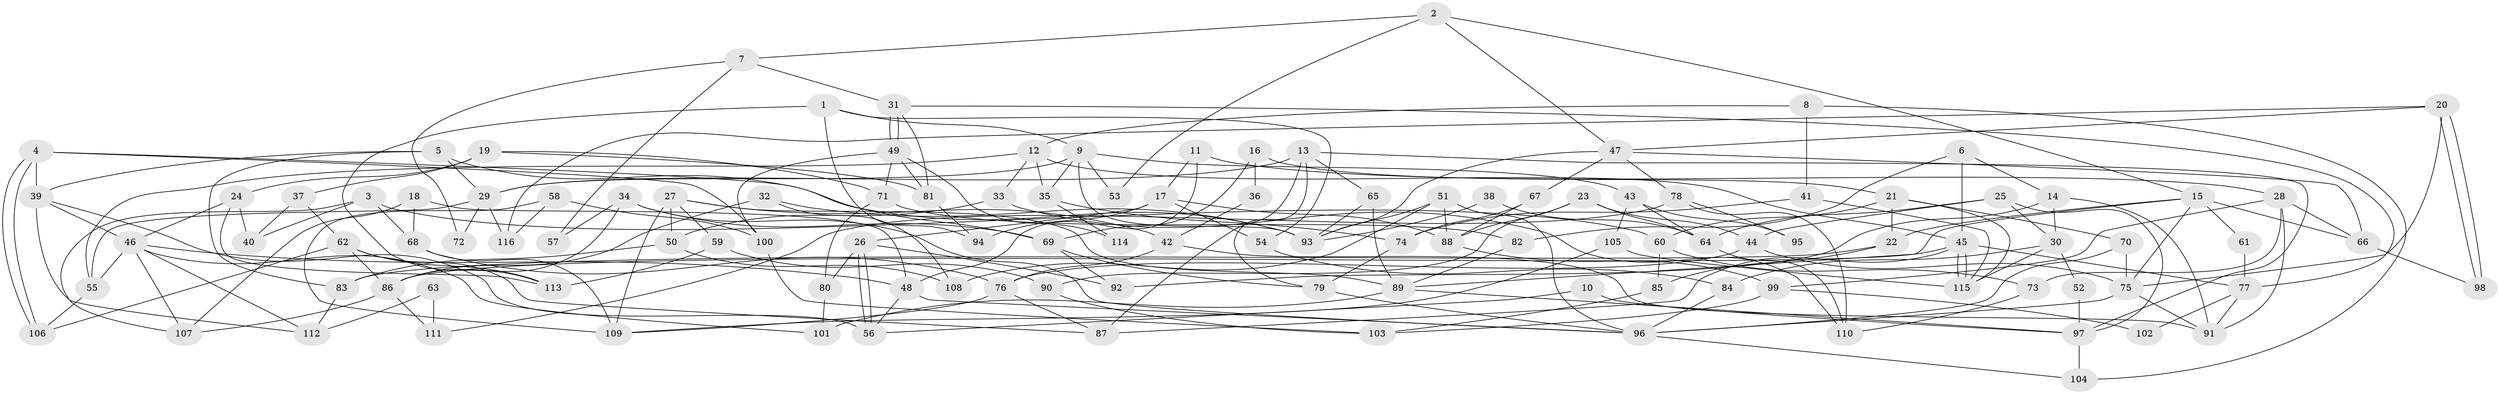 // coarse degree distribution, {7: 0.057971014492753624, 4: 0.21739130434782608, 3: 0.21739130434782608, 5: 0.08695652173913043, 11: 0.043478260869565216, 6: 0.15942028985507245, 2: 0.11594202898550725, 9: 0.028985507246376812, 8: 0.043478260869565216, 12: 0.014492753623188406, 10: 0.014492753623188406}
// Generated by graph-tools (version 1.1) at 2025/18/03/04/25 18:18:30]
// undirected, 116 vertices, 232 edges
graph export_dot {
graph [start="1"]
  node [color=gray90,style=filled];
  1;
  2;
  3;
  4;
  5;
  6;
  7;
  8;
  9;
  10;
  11;
  12;
  13;
  14;
  15;
  16;
  17;
  18;
  19;
  20;
  21;
  22;
  23;
  24;
  25;
  26;
  27;
  28;
  29;
  30;
  31;
  32;
  33;
  34;
  35;
  36;
  37;
  38;
  39;
  40;
  41;
  42;
  43;
  44;
  45;
  46;
  47;
  48;
  49;
  50;
  51;
  52;
  53;
  54;
  55;
  56;
  57;
  58;
  59;
  60;
  61;
  62;
  63;
  64;
  65;
  66;
  67;
  68;
  69;
  70;
  71;
  72;
  73;
  74;
  75;
  76;
  77;
  78;
  79;
  80;
  81;
  82;
  83;
  84;
  85;
  86;
  87;
  88;
  89;
  90;
  91;
  92;
  93;
  94;
  95;
  96;
  97;
  98;
  99;
  100;
  101;
  102;
  103;
  104;
  105;
  106;
  107;
  108;
  109;
  110;
  111;
  112;
  113;
  114;
  115;
  116;
  1 -- 9;
  1 -- 113;
  1 -- 54;
  1 -- 94;
  2 -- 47;
  2 -- 15;
  2 -- 7;
  2 -- 53;
  3 -- 40;
  3 -- 68;
  3 -- 60;
  3 -- 107;
  4 -- 106;
  4 -- 106;
  4 -- 39;
  4 -- 93;
  4 -- 100;
  5 -- 69;
  5 -- 29;
  5 -- 39;
  5 -- 83;
  6 -- 45;
  6 -- 14;
  6 -- 82;
  7 -- 31;
  7 -- 57;
  7 -- 72;
  8 -- 12;
  8 -- 41;
  8 -- 104;
  9 -- 93;
  9 -- 43;
  9 -- 29;
  9 -- 35;
  9 -- 53;
  10 -- 97;
  10 -- 56;
  11 -- 48;
  11 -- 28;
  11 -- 17;
  12 -- 55;
  12 -- 45;
  12 -- 33;
  12 -- 35;
  13 -- 87;
  13 -- 97;
  13 -- 29;
  13 -- 65;
  13 -- 79;
  14 -- 92;
  14 -- 30;
  14 -- 91;
  15 -- 89;
  15 -- 66;
  15 -- 22;
  15 -- 61;
  15 -- 75;
  16 -- 69;
  16 -- 21;
  16 -- 36;
  17 -- 94;
  17 -- 26;
  17 -- 54;
  17 -- 88;
  18 -- 48;
  18 -- 107;
  18 -- 68;
  19 -- 81;
  19 -- 24;
  19 -- 37;
  19 -- 71;
  20 -- 98;
  20 -- 98;
  20 -- 75;
  20 -- 47;
  20 -- 116;
  21 -- 115;
  21 -- 70;
  21 -- 22;
  21 -- 60;
  22 -- 83;
  22 -- 85;
  23 -- 44;
  23 -- 88;
  23 -- 64;
  23 -- 90;
  24 -- 113;
  24 -- 46;
  24 -- 40;
  25 -- 97;
  25 -- 44;
  25 -- 30;
  25 -- 64;
  26 -- 56;
  26 -- 56;
  26 -- 80;
  26 -- 92;
  27 -- 89;
  27 -- 109;
  27 -- 42;
  27 -- 50;
  27 -- 59;
  28 -- 99;
  28 -- 73;
  28 -- 66;
  28 -- 91;
  29 -- 55;
  29 -- 72;
  29 -- 116;
  30 -- 84;
  30 -- 52;
  30 -- 115;
  31 -- 49;
  31 -- 49;
  31 -- 77;
  31 -- 81;
  32 -- 93;
  32 -- 86;
  32 -- 108;
  33 -- 50;
  33 -- 110;
  34 -- 96;
  34 -- 86;
  34 -- 57;
  34 -- 69;
  35 -- 74;
  35 -- 114;
  36 -- 42;
  37 -- 62;
  37 -- 40;
  38 -- 93;
  38 -- 64;
  39 -- 56;
  39 -- 46;
  39 -- 112;
  41 -- 115;
  41 -- 74;
  42 -- 91;
  42 -- 76;
  43 -- 64;
  43 -- 105;
  43 -- 95;
  44 -- 75;
  44 -- 76;
  45 -- 87;
  45 -- 115;
  45 -- 115;
  45 -- 77;
  45 -- 86;
  46 -- 112;
  46 -- 48;
  46 -- 55;
  46 -- 101;
  46 -- 107;
  47 -- 67;
  47 -- 66;
  47 -- 78;
  47 -- 93;
  48 -- 96;
  48 -- 56;
  49 -- 71;
  49 -- 81;
  49 -- 100;
  49 -- 114;
  50 -- 83;
  50 -- 108;
  51 -- 93;
  51 -- 108;
  51 -- 88;
  51 -- 96;
  52 -- 97;
  54 -- 84;
  55 -- 106;
  58 -- 116;
  58 -- 100;
  58 -- 109;
  59 -- 90;
  59 -- 113;
  60 -- 73;
  60 -- 85;
  61 -- 77;
  62 -- 106;
  62 -- 86;
  62 -- 87;
  62 -- 113;
  63 -- 111;
  63 -- 112;
  64 -- 110;
  65 -- 93;
  65 -- 89;
  66 -- 98;
  67 -- 74;
  67 -- 88;
  68 -- 76;
  68 -- 109;
  69 -- 79;
  69 -- 92;
  70 -- 75;
  70 -- 96;
  71 -- 80;
  71 -- 82;
  73 -- 110;
  74 -- 79;
  75 -- 91;
  75 -- 96;
  76 -- 109;
  76 -- 87;
  77 -- 91;
  77 -- 102;
  78 -- 110;
  78 -- 95;
  78 -- 111;
  79 -- 96;
  80 -- 101;
  81 -- 94;
  82 -- 89;
  83 -- 112;
  84 -- 96;
  85 -- 103;
  86 -- 107;
  86 -- 111;
  88 -- 99;
  89 -- 97;
  89 -- 101;
  90 -- 103;
  96 -- 104;
  97 -- 104;
  99 -- 103;
  99 -- 102;
  100 -- 103;
  105 -- 109;
  105 -- 115;
}
